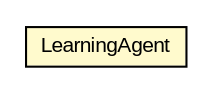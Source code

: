 #!/usr/local/bin/dot
#
# Class diagram 
# Generated by UMLGraph version 5.1 (http://www.umlgraph.org/)
#

digraph G {
	edge [fontname="arial",fontsize=10,labelfontname="arial",labelfontsize=10];
	node [fontname="arial",fontsize=10,shape=plaintext];
	nodesep=0.25;
	ranksep=0.5;
	// Univale.Tcc.RL.Pogamut.DecisionMaking.LearningAgent
	c77 [label=<<table title="Univale.Tcc.RL.Pogamut.DecisionMaking.LearningAgent" border="0" cellborder="1" cellspacing="0" cellpadding="2" port="p" bgcolor="lemonChiffon" href="./LearningAgent.html">
		<tr><td><table border="0" cellspacing="0" cellpadding="1">
<tr><td align="center" balign="center"> LearningAgent </td></tr>
		</table></td></tr>
		</table>>, fontname="arial", fontcolor="black", fontsize=10.0];
}


